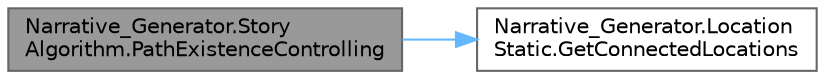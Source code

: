 digraph "Narrative_Generator.StoryAlgorithm.PathExistenceControlling"
{
 // LATEX_PDF_SIZE
  bgcolor="transparent";
  edge [fontname=Helvetica,fontsize=10,labelfontname=Helvetica,labelfontsize=10];
  node [fontname=Helvetica,fontsize=10,shape=box,height=0.2,width=0.4];
  rankdir="LR";
  Node1 [label="Narrative_Generator.Story\lAlgorithm.PathExistenceControlling",height=0.2,width=0.4,color="gray40", fillcolor="grey60", style="filled", fontcolor="black",tooltip="A method that verifies that all locations in the transferred set are connected (there is a way that c..."];
  Node1 -> Node2 [color="steelblue1",style="solid"];
  Node2 [label="Narrative_Generator.Location\lStatic.GetConnectedLocations",height=0.2,width=0.4,color="grey40", fillcolor="white", style="filled",URL="$class_narrative___generator_1_1_location_static.html#a219e327651e7e34dd7a6401c63483477",tooltip="Returns a list of all locations that have a path from this location (they are connected)."];
}
